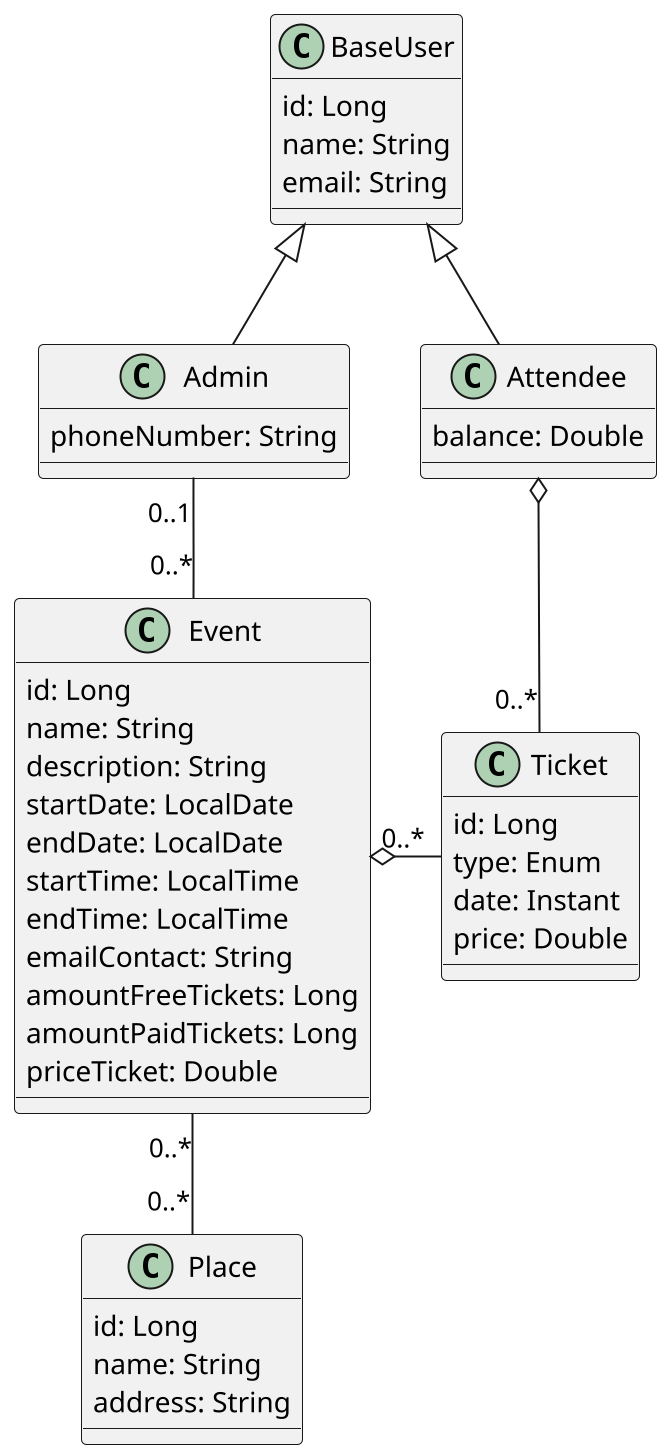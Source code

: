 @startuml architecture_overview

scale 2

class BaseUser {
  id: Long
  name: String
  email: String
}

class Admin {
  phoneNumber: String
}

class Attendee {
  balance: Double
}

class Event {
  id: Long
  name: String
  description: String
  startDate: LocalDate
  endDate: LocalDate
  startTime: LocalTime
  endTime: LocalTime
  emailContact: String
  amountFreeTickets: Long
  amountPaidTickets: Long
  priceTicket: Double
}

class Ticket {
  id: Long
  type: Enum
  date: Instant
  price: Double
}

class Place {
  id: Long
  name: String
  address: String
}

BaseUser <|-- Admin
BaseUser <|-- Attendee

Admin "0..1" -- "0..*" Event
Attendee o- "0..*" Ticket
Event o- "0..*" Ticket
Event "0..*" -- "0..*" Place

@enduml
